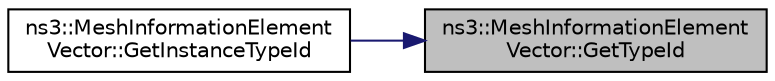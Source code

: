 digraph "ns3::MeshInformationElementVector::GetTypeId"
{
 // LATEX_PDF_SIZE
  edge [fontname="Helvetica",fontsize="10",labelfontname="Helvetica",labelfontsize="10"];
  node [fontname="Helvetica",fontsize="10",shape=record];
  rankdir="RL";
  Node1 [label="ns3::MeshInformationElement\lVector::GetTypeId",height=0.2,width=0.4,color="black", fillcolor="grey75", style="filled", fontcolor="black",tooltip="Get the type ID."];
  Node1 -> Node2 [dir="back",color="midnightblue",fontsize="10",style="solid",fontname="Helvetica"];
  Node2 [label="ns3::MeshInformationElement\lVector::GetInstanceTypeId",height=0.2,width=0.4,color="black", fillcolor="white", style="filled",URL="$classns3_1_1_mesh_information_element_vector.html#a744b8d5664e3f08e8c9ed516476c4ed6",tooltip="Get the most derived TypeId for this Object."];
}
